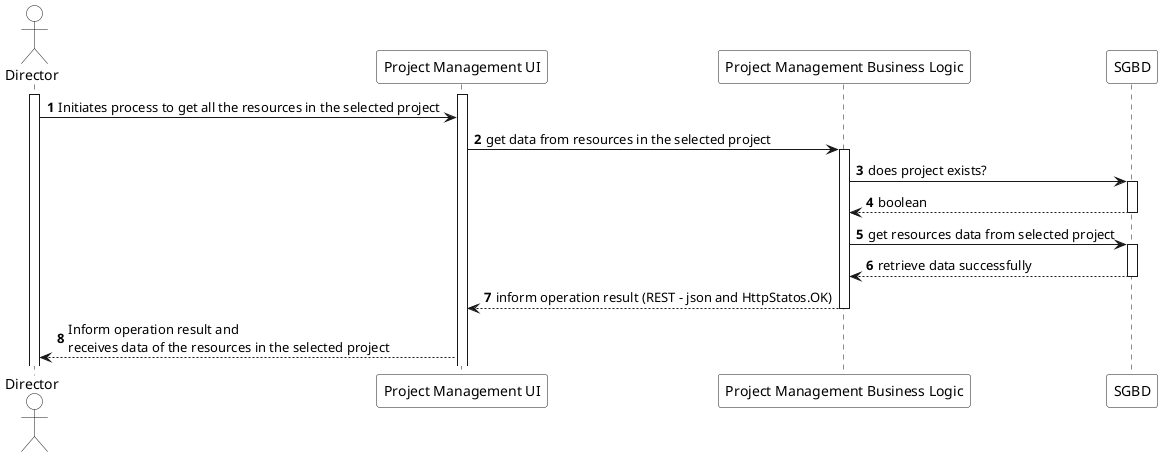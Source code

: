 @startuml
autonumber
actor "Director" as actor #FFFFFF
activate actor
participant "Project Management UI" as UI #FFFFFF
activate UI
actor -> UI :  Initiates process to get all the resources in the selected project
participant "Project Management Business Logic" as BL #FFFFFF
UI -> BL : get data from resources in the selected project
activate BL
participant "SGBD" as BD #FFFFFF
BL -> BD : does project exists?
activate BD
BD --> BL : boolean
deactivate BD
BL -> BD : get resources data from selected project
activate BD
BD --> BL : retrieve data successfully
deactivate BD
BL --> UI : inform operation result (REST - json and HttpStatos.OK)
deactivate BL
UI --> actor :  Inform operation result and \nreceives data of the resources in the selected project
@enduml